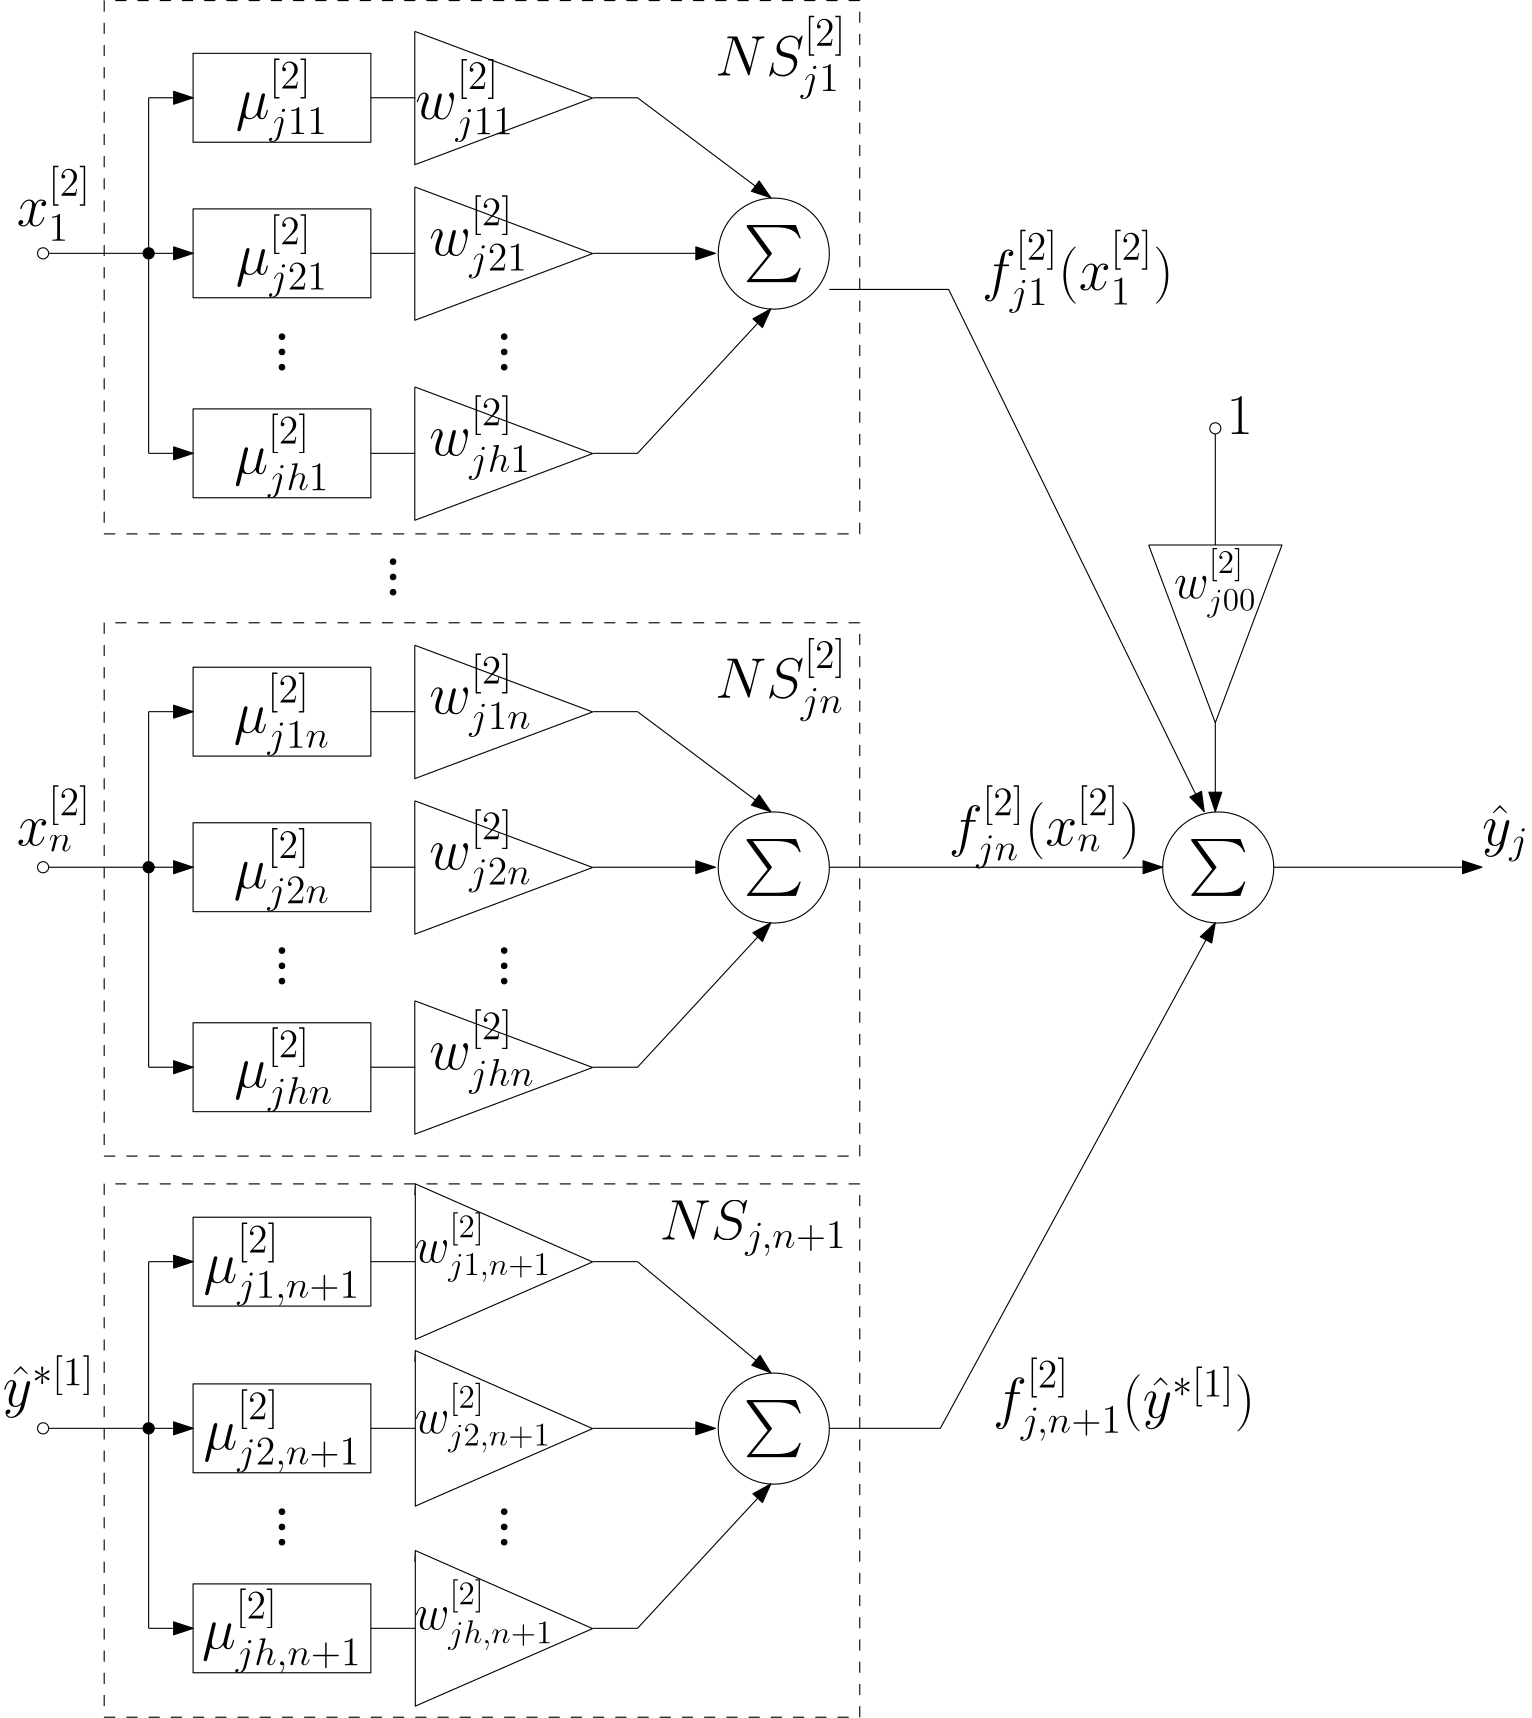 <?xml version="1.0"?>
<!DOCTYPE ipe SYSTEM "ipe.dtd">
<ipe version="70107" creator="Ipe 7.2.2">
<info created="D:20160307125131" modified="D:20160307135721" title="4"/>
<preamble>%%BeginIpePreamble
  \usepackage{amsfonts}
  \newcommand{\R}{\mathbb{R}}
  %%EndIpePreamble</preamble>
<ipestyle name="basic">
<symbol name="arrow/arc(spx)">
<path stroke="sym-stroke" fill="sym-stroke" pen="sym-pen">
0 0 m
-1 0.333 l
-1 -0.333 l
h
</path>
</symbol>
<symbol name="arrow/farc(spx)">
<path stroke="sym-stroke" fill="white" pen="sym-pen">
0 0 m
-1 0.333 l
-1 -0.333 l
h
</path>
</symbol>
<symbol name="arrow/ptarc(spx)">
<path stroke="sym-stroke" fill="sym-stroke" pen="sym-pen">
0 0 m
-1 0.333 l
-0.8 0 l
-1 -0.333 l
h
</path>
</symbol>
<symbol name="arrow/fptarc(spx)">
<path stroke="sym-stroke" fill="white" pen="sym-pen">
0 0 m
-1 0.333 l
-0.8 0 l
-1 -0.333 l
h
</path>
</symbol>
<symbol name="mark/circle(sx)" transformations="translations">
<path fill="sym-stroke">
0.6 0 0 0.6 0 0 e
0.4 0 0 0.4 0 0 e
</path>
</symbol>
<symbol name="mark/disk(sx)" transformations="translations">
<path fill="sym-stroke">
0.6 0 0 0.6 0 0 e
</path>
</symbol>
<symbol name="mark/fdisk(sfx)" transformations="translations">
<group>
<path fill="sym-fill">
0.5 0 0 0.5 0 0 e
</path>
<path fill="sym-stroke" fillrule="eofill">
0.6 0 0 0.6 0 0 e
0.4 0 0 0.4 0 0 e
</path>
</group>
</symbol>
<symbol name="mark/box(sx)" transformations="translations">
<path fill="sym-stroke" fillrule="eofill">
-0.6 -0.6 m
0.6 -0.6 l
0.6 0.6 l
-0.6 0.6 l
h
-0.4 -0.4 m
0.4 -0.4 l
0.4 0.4 l
-0.4 0.4 l
h
</path>
</symbol>
<symbol name="mark/square(sx)" transformations="translations">
<path fill="sym-stroke">
-0.6 -0.6 m
0.6 -0.6 l
0.6 0.6 l
-0.6 0.6 l
h
</path>
</symbol>
<symbol name="mark/fsquare(sfx)" transformations="translations">
<group>
<path fill="sym-fill">
-0.5 -0.5 m
0.5 -0.5 l
0.5 0.5 l
-0.5 0.5 l
h
</path>
<path fill="sym-stroke" fillrule="eofill">
-0.6 -0.6 m
0.6 -0.6 l
0.6 0.6 l
-0.6 0.6 l
h
-0.4 -0.4 m
0.4 -0.4 l
0.4 0.4 l
-0.4 0.4 l
h
</path>
</group>
</symbol>
<symbol name="mark/cross(sx)" transformations="translations">
<group>
<path fill="sym-stroke">
-0.43 -0.57 m
0.57 0.43 l
0.43 0.57 l
-0.57 -0.43 l
h
</path>
<path fill="sym-stroke">
-0.43 0.57 m
0.57 -0.43 l
0.43 -0.57 l
-0.57 0.43 l
h
</path>
</group>
</symbol>
<symbol name="arrow/fnormal(spx)">
<path stroke="sym-stroke" fill="white" pen="sym-pen">
0 0 m
-1 0.333 l
-1 -0.333 l
h
</path>
</symbol>
<symbol name="arrow/pointed(spx)">
<path stroke="sym-stroke" fill="sym-stroke" pen="sym-pen">
0 0 m
-1 0.333 l
-0.8 0 l
-1 -0.333 l
h
</path>
</symbol>
<symbol name="arrow/fpointed(spx)">
<path stroke="sym-stroke" fill="white" pen="sym-pen">
0 0 m
-1 0.333 l
-0.8 0 l
-1 -0.333 l
h
</path>
</symbol>
<symbol name="arrow/linear(spx)">
<path stroke="sym-stroke" pen="sym-pen">
-1 0.333 m
0 0 l
-1 -0.333 l
</path>
</symbol>
<symbol name="arrow/fdouble(spx)">
<path stroke="sym-stroke" fill="white" pen="sym-pen">
0 0 m
-1 0.333 l
-1 -0.333 l
h
-1 0 m
-2 0.333 l
-2 -0.333 l
h
</path>
</symbol>
<symbol name="arrow/double(spx)">
<path stroke="sym-stroke" fill="sym-stroke" pen="sym-pen">
0 0 m
-1 0.333 l
-1 -0.333 l
h
-1 0 m
-2 0.333 l
-2 -0.333 l
h
</path>
</symbol>
<pen name="heavier" value="0.8"/>
<pen name="fat" value="1.2"/>
<pen name="ultrafat" value="2"/>
<symbolsize name="large" value="5"/>
<symbolsize name="small" value="2"/>
<symbolsize name="tiny" value="1.1"/>
<arrowsize name="large" value="10"/>
<arrowsize name="small" value="5"/>
<arrowsize name="tiny" value="3"/>
<color name="red" value="1 0 0"/>
<color name="green" value="0 1 0"/>
<color name="blue" value="0 0 1"/>
<color name="yellow" value="1 1 0"/>
<color name="orange" value="1 0.647 0"/>
<color name="gold" value="1 0.843 0"/>
<color name="purple" value="0.627 0.125 0.941"/>
<color name="gray" value="0.745"/>
<color name="brown" value="0.647 0.165 0.165"/>
<color name="navy" value="0 0 0.502"/>
<color name="pink" value="1 0.753 0.796"/>
<color name="seagreen" value="0.18 0.545 0.341"/>
<color name="turquoise" value="0.251 0.878 0.816"/>
<color name="violet" value="0.933 0.51 0.933"/>
<color name="darkblue" value="0 0 0.545"/>
<color name="darkcyan" value="0 0.545 0.545"/>
<color name="darkgray" value="0.663"/>
<color name="darkgreen" value="0 0.392 0"/>
<color name="darkmagenta" value="0.545 0 0.545"/>
<color name="darkorange" value="1 0.549 0"/>
<color name="darkred" value="0.545 0 0"/>
<color name="lightblue" value="0.678 0.847 0.902"/>
<color name="lightcyan" value="0.878 1 1"/>
<color name="lightgray" value="0.827"/>
<color name="lightgreen" value="0.565 0.933 0.565"/>
<color name="lightyellow" value="1 1 0.878"/>
<dashstyle name="dashed" value="[4] 0"/>
<dashstyle name="dotted" value="[1 3] 0"/>
<dashstyle name="dash dotted" value="[4 2 1 2] 0"/>
<dashstyle name="dash dot dotted" value="[4 2 1 2 1 2] 0"/>
<textsize name="large" value="\large"/>
<textsize name="Large" value="\Large"/>
<textsize name="LARGE" value="\LARGE"/>
<textsize name="huge" value="\huge"/>
<textsize name="Huge" value="\Huge"/>
<textsize name="small" value="\small"/>
<textsize name="footnote" value="\footnotesize"/>
<textsize name="tiny" value="\tiny"/>
<textstyle name="center" begin="\begin{center}" end="\end{center}"/>
<textstyle name="itemize" begin="\begin{itemize}" end="\end{itemize}"/>
<textstyle name="item" begin="\begin{itemize}\item{}" end="\end{itemize}"/>
<gridsize name="4 pts" value="4"/>
<gridsize name="8 pts (~3 mm)" value="8"/>
<gridsize name="16 pts (~6 mm)" value="16"/>
<gridsize name="32 pts (~12 mm)" value="32"/>
<gridsize name="10 pts (~3.5 mm)" value="10"/>
<gridsize name="20 pts (~7 mm)" value="20"/>
<gridsize name="14 pts (~5 mm)" value="14"/>
<gridsize name="28 pts (~10 mm)" value="28"/>
<gridsize name="56 pts (~20 mm)" value="56"/>
<anglesize name="90 deg" value="90"/>
<anglesize name="60 deg" value="60"/>
<anglesize name="45 deg" value="45"/>
<anglesize name="30 deg" value="30"/>
<anglesize name="22.5 deg" value="22.5"/>
<opacity name="10%" value="0.1"/>
<opacity name="30%" value="0.3"/>
<opacity name="50%" value="0.5"/>
<opacity name="75%" value="0.75"/>
<tiling name="falling" angle="-60" step="4" width="1"/>
<tiling name="rising" angle="30" step="4" width="1"/>
</ipestyle>
<page>
<layer name="alpha"/>
<view layers="alpha" active="alpha"/>
<text layer="alpha" matrix="1 0 0 1 -156 -231" transformations="translations" pos="420 808" stroke="black" type="label" width="47.331" height="21.457" depth="8.39" valign="baseline" size="huge">$NS_{jn}^{[2]}$</text>
<path matrix="1 0 0 1 -10 -228" stroke="black">
2 0 0 2 32 744 e
</path>
<text matrix="1 0 0 1 -7.5095 -236" transformations="translations" pos="20 760" stroke="black" type="label" width="26.823" height="21.469" depth="2.36" valign="baseline" size="huge">${x}_n^{[2]}$</text>
<path matrix="1 0 0 1 12 -212" stroke="black" arrow="normal/normal">
48 784 m
64 784 l
</path>
<path matrix="1 0 0 1 12 -212" stroke="black" arrow="normal/normal">
48 656 m
64 656 l
</path>
<path matrix="1 0 0 1 12 -212" stroke="black" arrow="normal/normal">
12 728 m
64 728 l
</path>
<path matrix="1 0 0 1 12 -212" stroke="black">
48 784 m
48 656 l
48 656 l
</path>
<path matrix="1 0 0 1 12 -212" stroke="black" fill="black">
2 0 0 2 48 728 e
</path>
<path matrix="1 0 0 1 12 -212" stroke="black" dash="dashed">
32 816 m
32 624 l
304 624 l
304 816 l
h
</path>
<group matrix="1 0 0 1 12 -214">
<path matrix="1 0 0 1 80 -4" stroke="black" fill="black">
1 0 0 1 16 704 e
</path>
<path matrix="1 0 0 1 80 -9.5" stroke="black" fill="black">
1 0 0 1 16 704 e
</path>
<path matrix="1 0 0 1 80 -15" stroke="black" fill="black">
1 0 0 1 16 704 e
</path>
</group>
<group matrix="1 0 0 1 92 -214">
<path matrix="1 0 0 1 80 -4" stroke="black" fill="black">
1 0 0 1 16 704 e
</path>
<path matrix="1 0 0 1 80 -9.5" stroke="black" fill="black">
1 0 0 1 16 704 e
</path>
<path matrix="1 0 0 1 80 -15" stroke="black" fill="black">
1 0 0 1 16 704 e
</path>
</group>
<path matrix="1 0 0 1 44 -244" stroke="black">
96 816 m
112 816 l
</path>
<path matrix="1 0 0 1 44 -300" stroke="black">
96 816 m
112 816 l
</path>
<path matrix="1 0 0 1 44 -372" stroke="black">
96 816 m
112 816 l
</path>
<path matrix="0.666667 0 0 0.75 70.48 -84.097" stroke="black">
128 832 m
128 768 l
224 800 l
128 832 l
128 832 l
</path>
<text matrix="1 0 0 1 -47 -300.6" transformations="translations" pos="208 816" stroke="black" type="label" width="36.988" height="21.457" depth="8.39" valign="baseline" size="huge">$w_{j2n}^{[2]}$</text>
<path matrix="1 0 0 1 44 -212" fill="white" arrow="normal/normal">
176 728 m
224 728 l
</path>
<path matrix="0.666667 0 0 0.75 70.48 -156.097" stroke="black">
128 832 m
128 768 l
224 800 l
128 832 l
128 832 l
</path>
<text matrix="1 0 0 1 -47 -372.6" transformations="translations" pos="208 816" stroke="black" type="label" width="38.051" height="21.454" depth="8.95" valign="baseline" size="huge">$w_{jhn}^{[2]}$</text>
<text matrix="1 0 0 1 50.1465 -225.258" transformations="translations" pos="224 736" stroke="black" type="label" width="21.81" height="15.493" depth="5.17" valign="baseline" size="huge">$\sum$</text>
<path matrix="1 0 0 1 77.0515 -284.097" stroke="black">
20 0 0 20 208 800 e
</path>
<path matrix="1 0 0 1 12 -212" stroke="black" arrow="normal/normal">
208 728 m
252 728 l
</path>
<path matrix="1 0 0 1 12 -212" stroke="black" arrow="normal/normal">
208 784 m
224 784 l
272 748 l
</path>
<path matrix="1 0 0 1 12 -212" stroke="black" arrow="normal/normal">
208 656 m
224 656 l
272 708 l
</path>
<group matrix="1 0 0 1 52 -74">
<path matrix="1 0 0 1 80 -4" stroke="black" fill="black">
1 0 0 1 16 704 e
</path>
<path matrix="1 0 0 1 80 -9.5" stroke="black" fill="black">
1 0 0 1 16 704 e
</path>
<path matrix="1 0 0 1 80 -15" stroke="black" fill="black">
1 0 0 1 16 704 e
</path>
</group>
<text matrix="1 0 0 1 -176 -426" transformations="translations" pos="420 808" stroke="black" type="label" width="67.375" height="14.118" depth="5.89" valign="baseline" size="huge">$NS_{j,n+1}$</text>
<text matrix="1 0 0 1 -156 -7" transformations="translations" pos="420 808" stroke="black" type="label" width="47.331" height="21.457" depth="8.39" valign="baseline" size="huge">$NS_{j1}^{[2]}$</text>
<text matrix="1 0 0 1 210.147 -225.258" transformations="translations" pos="224 736" stroke="black" type="label" width="21.81" height="15.493" depth="5.17" valign="baseline" size="huge">$\sum$</text>
<path matrix="1 0 0 1 237.052 -284.097" stroke="black">
20 0 0 20 208 800 e
</path>
<path matrix="1 0 0 1 13 -4" stroke="black" arrow="normal/normal">
292 520 m
412 520 l
</path>
<text matrix="1 0 0 1 12 -4" transformations="translations" pos="372 572" stroke="black" type="label" width="0" height="0" depth="0" valign="baseline" size="Large"></text>
<text matrix="1 0 0 1 -52 -24" transformations="translations" pos="400 548" stroke="black" type="label" width="68.961" height="21.457" depth="8.39" valign="baseline" size="huge">$f_{jn}^{[2]}({x}_n^{[2]})$</text>
<path matrix="1 0 0 1 12 -4" stroke="black" arrow="normal/normal">
432 572 m
432 540 l
</path>
<path matrix="1 0 0 1 28 -14" stroke="black" fill="white">
2 0 0 2 416 688 e
</path>
<path matrix="1 0 0 1 -10 -7" stroke="black">
2 0 0 2 32 744 e
</path>
<text matrix="1 0 0 1 -7.5095 -13" transformations="translations" pos="20 760" stroke="black" type="label" width="26.823" height="21.457" depth="5.44" valign="baseline" size="huge">${x}_1^{[2]}$</text>
<path matrix="1 0 0 1 12 9" stroke="black" arrow="normal/normal">
48 784 m
64 784 l
</path>
<path matrix="1 0 0 1 12 9" stroke="black" arrow="normal/normal">
48 656 m
64 656 l
</path>
<path matrix="1 0 0 1 12 9" stroke="black" arrow="normal/normal">
12 728 m
64 728 l
</path>
<path matrix="1 0 0 1 12 9" stroke="black">
48 784 m
48 656 l
48 656 l
</path>
<path matrix="1 0 0 1 12 9" stroke="black" fill="black">
2 0 0 2 48 728 e
</path>
<path matrix="1 0 0 1 12 12" stroke="black" dash="dashed">
32 816 m
32 624 l
304 624 l
304 816 l
h
</path>
<group matrix="1 0 0 1 12 7">
<path matrix="1 0 0 1 80 -4" stroke="black" fill="black">
1 0 0 1 16 704 e
</path>
<path matrix="1 0 0 1 80 -9.5" stroke="black" fill="black">
1 0 0 1 16 704 e
</path>
<path matrix="1 0 0 1 80 -15" stroke="black" fill="black">
1 0 0 1 16 704 e
</path>
</group>
<group matrix="1 0 0 1 92 7">
<path matrix="1 0 0 1 80 -4" stroke="black" fill="black">
1 0 0 1 16 704 e
</path>
<path matrix="1 0 0 1 80 -9.5" stroke="black" fill="black">
1 0 0 1 16 704 e
</path>
<path matrix="1 0 0 1 80 -15" stroke="black" fill="black">
1 0 0 1 16 704 e
</path>
</group>
<path matrix="1 0 0 1 44 -23" stroke="black">
96 816 m
112 816 l
</path>
<path matrix="1 0 0 1 44 -79" stroke="black">
96 816 m
112 816 l
</path>
<path matrix="1 0 0 1 44 -151" stroke="black">
96 816 m
112 816 l
</path>
<path matrix="0.666667 0 0 0.75 70.48 136.903" stroke="black">
128 832 m
128 768 l
224 800 l
128 832 l
128 832 l
</path>
<text matrix="1 0 0 1 -47 -79.6" transformations="translations" pos="208 816" stroke="black" type="label" width="35.626" height="21.457" depth="8.39" valign="baseline" size="huge">$w_{j21}^{[2]}$</text>
<path matrix="1 0 0 1 44 9" fill="white" arrow="normal/normal">
176 728 m
224 728 l
</path>
<path matrix="0.666667 0 0 0.75 70.48 64.903" stroke="black">
128 832 m
128 768 l
224 800 l
128 832 l
128 832 l
</path>
<text matrix="1 0 0 1 -47 -151.6" transformations="translations" pos="208 816" stroke="black" type="label" width="36.689" height="21.454" depth="8.95" valign="baseline" size="huge">$w_{jh1}^{[2]}$</text>
<text matrix="1 0 0 1 50.1465 -4.2585" transformations="translations" pos="224 736" stroke="black" type="label" width="21.81" height="15.493" depth="5.17" valign="baseline" size="huge">$\sum$</text>
<path matrix="1 0 0 1 77.0515 -63.097" stroke="black">
20 0 0 20 208 800 e
</path>
<path matrix="1 0 0 1 12 9" stroke="black" arrow="normal/normal">
208 728 m
252 728 l
</path>
<path matrix="1 0 0 1 12 9" stroke="black" arrow="normal/normal">
208 784 m
224 784 l
272 748 l
</path>
<path matrix="1 0 0 1 12 9" stroke="black" arrow="normal/normal">
208 656 m
224 656 l
272 708 l
</path>
<path matrix="1 0 0 1 12 -4" stroke="black">
432 676 m
432 636 l
432 636 l
</path>
<text matrix="1 0 0 1 16 -16" transformations="translations" pos="432 688" stroke="black" type="label" width="9.476" height="13.319" depth="0" valign="baseline" size="huge">$1$</text>
<path matrix="1 0 0 1 12 -4" stroke="black" arrow="normal/normal">
293 728 m
336 728 l
428 540 l
</path>
<path matrix="1 0 0 1 -4 28" stroke="black" arrow="normal/normal">
309 286 m
349 286 l
448 468 l
</path>
<text matrix="1 0 0 1 -40 176" transformations="translations" pos="400 548" stroke="black" type="label" width="68.961" height="21.457" depth="8.39" valign="baseline" size="huge">$f_{j1}^{[2]}({x}_1^{[2]})$</text>
<text matrix="1 0 0 1 -36 -230" transformations="translations" pos="400 548" stroke="black" type="label" width="94.284" height="21.457" depth="8.39" valign="baseline" size="huge">$f_{j,n+1}^{[2]}(\hat{y}^{*[1]})$</text>
<path matrix="1 0 0 1 12 -4" stroke="black" arrow="normal/normal">
453 520 m
528 520 l
</path>
<text matrix="1 0 0 1 52 -12" transformations="translations" pos="488 536" stroke="black" type="label" width="16.982" height="14.349" depth="5.89" valign="baseline" size="huge">$\hat{y}_j$</text>
<text matrix="1 0 0 1 43.332 -30.3975" transformations="translations" pos="48 816" stroke="black" type="label" width="33.336" height="21.457" depth="8.39" valign="baseline" size="huge">$\mu_{j11}^{[2]}$</text>
<path matrix="1 0 0 1 44 -23" stroke="black">
32 832 m
32 800 l
96 800 l
96 832 l
h
</path>
<group matrix="1 0 0 1 -4 9">
<text matrix="1 0 0 1 47.332 -95.3975" transformations="translations" pos="48 816" stroke="black" type="label" width="33.336" height="21.457" depth="8.39" valign="baseline" size="huge">$\mu_{j21}^{[2]}$</text>
<path matrix="1 0 0 1 48 -88" stroke="black">
32 832 m
32 800 l
96 800 l
96 832 l
h
</path>
</group>
<group matrix="1 0 0 1 -4 9">
<text matrix="1 0 0 1 46.8005 -167.116" transformations="translations" pos="48 816" stroke="black" type="label" width="34.399" height="21.454" depth="8.95" valign="baseline" size="huge">$\mu_{jh1}^{[2]}$</text>
<path matrix="1 0 0 1 48 -160" stroke="black">
32 832 m
32 800 l
96 800 l
96 832 l
h
</path>
</group>
<path matrix="0.666667 0 0 0.75 70.48 192.903" stroke="black">
128 832 m
128 768 l
224 800 l
128 832 l
128 832 l
</path>
<text matrix="1 0 0 1 -41.9996 -30.4945" transformations="translations" pos="198 816" stroke="black" type="label" width="35.626" height="21.457" depth="8.39" valign="baseline" size="huge">$w_{j11}^{[2]}$</text>
<group matrix="1 0 0 1 -4 28">
<text matrix="1 0 0 1 46.651 -279.398" transformations="translations" pos="48 816" stroke="black" type="label" width="34.698" height="21.457" depth="8.39" valign="baseline" size="huge">$\mu_{j1n}^{[2]}$</text>
<path matrix="1 0 0 1 48 -272" stroke="black">
32 832 m
32 800 l
96 800 l
96 832 l
h
</path>
</group>
<group matrix="1 0 0 1 -4 28">
<text matrix="1 0 0 1 46.651 -335.397" transformations="translations" pos="48 816" stroke="black" type="label" width="34.698" height="21.457" depth="8.39" valign="baseline" size="huge">$\mu_{j2n}^{[2]}$</text>
<path matrix="1 0 0 1 48 -328" stroke="black">
32 832 m
32 800 l
96 800 l
96 832 l
h
</path>
</group>
<text matrix="1 0 0 1 42.8005 -379.116" transformations="translations" pos="48 816" stroke="black" type="label" width="35.761" height="21.454" depth="8.95" valign="baseline" size="huge">$\mu_{jhn}^{[2]}$</text>
<path matrix="1 0 0 1 44 -372" stroke="black">
32 832 m
32 800 l
96 800 l
96 832 l
h
</path>
<path matrix="0.666667 0 0 0.75 70.48 -28.097" stroke="black">
128 832 m
128 768 l
224 800 l
128 832 l
128 832 l
</path>
<text matrix="1 0 0 1 -47 -244.6" transformations="translations" pos="208 816" stroke="black" type="label" width="36.988" height="21.457" depth="8.39" valign="baseline" size="huge">$w_{j1n}^{[2]}$</text>
<path matrix="1 0 0 1 -10 -430" stroke="black">
2 0 0 2 32 744 e
</path>
<text matrix="1 0 0 1 -12.5095 -438" transformations="translations" pos="20 760" stroke="black" type="label" width="33.105" height="18.256" depth="4.02" valign="baseline" size="huge">$\hat{y}^{*[1]}$</text>
<path matrix="1 0 0 1 12 -410" stroke="black" arrow="normal/normal">
48 784 m
64 784 l
</path>
<path matrix="1 0 0 1 12 -414" stroke="black" arrow="normal/normal">
48 656 m
64 656 l
</path>
<path matrix="1 0 0 1 12 -414" stroke="black" arrow="normal/normal">
12 728 m
64 728 l
</path>
<path matrix="1 0 0 1 -4 50" stroke="black">
64 324 m
64 192 l
64 192 l
</path>
<path matrix="1 0 0 1 12 -414" stroke="black" fill="black">
2 0 0 2 48 728 e
</path>
<path matrix="1 0 0 1 12 -414" stroke="black" dash="dashed">
32 816 m
32 624 l
304 624 l
304 816 l
h
</path>
<group matrix="1 0 0 1 12 -416">
<path matrix="1 0 0 1 80 -4" stroke="black" fill="black">
1 0 0 1 16 704 e
</path>
<path matrix="1 0 0 1 80 -9.5" stroke="black" fill="black">
1 0 0 1 16 704 e
</path>
<path matrix="1 0 0 1 80 -15" stroke="black" fill="black">
1 0 0 1 16 704 e
</path>
</group>
<group matrix="1 0 0 1 92 -416">
<path matrix="1 0 0 1 80 -4" stroke="black" fill="black">
1 0 0 1 16 704 e
</path>
<path matrix="1 0 0 1 80 -9.5" stroke="black" fill="black">
1 0 0 1 16 704 e
</path>
<path matrix="1 0 0 1 80 -15" stroke="black" fill="black">
1 0 0 1 16 704 e
</path>
</group>
<path matrix="1 0 0 1 44 -442" stroke="black">
96 816 m
112 816 l
</path>
<path matrix="1 0 0 1 44 -502" stroke="black">
96 816 m
112 816 l
</path>
<path matrix="1 0 0 1 44 -574" stroke="black">
96 816 m
112 816 l
</path>
<text matrix="1 0 0 1 -52.1866 -503.543" transformations="translations" pos="208 816" stroke="black" type="label" width="49.113" height="17.882" depth="6.99" valign="baseline" size="LARGE">$w_{j2,n+1}^{[2]}$</text>
<path matrix="1 0 0 1 44 -414" fill="white" arrow="normal/normal">
176 728 m
224 728 l
</path>
<text matrix="1 0 0 1 -52.187 -574.208" transformations="translations" pos="208 816" stroke="black" type="label" width="49.999" height="17.876" depth="7.46" valign="baseline" size="LARGE">$w_{jh,n+1}^{[2]}$</text>
<text matrix="1 0 0 1 50.1465 -427.259" transformations="translations" pos="224 736" stroke="black" type="label" width="21.81" height="15.493" depth="5.17" valign="baseline" size="huge">$\sum$</text>
<path matrix="1 0 0 1 77.0515 -486.097" stroke="black">
20 0 0 20 208 800 e
</path>
<path matrix="1 0 0 1 12 -414" stroke="black" arrow="normal/normal">
208 728 m
252 728 l
</path>
<path matrix="1 0 0 1 -4 50" stroke="black" arrow="normal/normal">
224 324 m
240 324 l
288 284 l
</path>
<path matrix="1 0 0 1 12 -414" stroke="black" arrow="normal/normal">
208 656 m
224 656 l
272 708 l
</path>
<text matrix="1 0 0 1 31.7255 -449.397" transformations="translations" pos="48 816" stroke="black" type="label" width="56.549" height="21.457" depth="8.39" valign="baseline" size="huge">$\mu_{j1,n+1}^{[2]}$</text>
<path matrix="1 0 0 1 44 -442" stroke="black">
32 832 m
32 800 l
96 800 l
96 832 l
h
</path>
<text matrix="1 0 0 1 31.7255 -509.398" transformations="translations" pos="48 816" stroke="black" type="label" width="56.549" height="21.457" depth="8.39" valign="baseline" size="huge">$\mu_{j2,n+1}^{[2]}$</text>
<path matrix="1 0 0 1 44 -502" stroke="black">
32 832 m
32 800 l
96 800 l
96 832 l
h
</path>
<text matrix="1 0 0 1 31.194 -581.116" transformations="translations" pos="48 816" stroke="black" type="label" width="57.612" height="21.454" depth="8.95" valign="baseline" size="huge">$\mu_{jh,n+1}^{[2]}$</text>
<path matrix="1 0 0 1 44 -574" stroke="black">
32 832 m
32 800 l
96 800 l
96 832 l
h
</path>
<path matrix="1 0 0 1 -4 54" stroke="black">
160 348 m
160 292 l
223.813 319.903 l
160 348 l
159.813 343.903 l
</path>
<text matrix="1 0 0 1 -52.1866 -442.123" transformations="translations" pos="208 816" stroke="black" type="label" width="49.113" height="17.882" depth="6.99" valign="baseline" size="LARGE">$w_{j1,n+1}^{[2]}$</text>
<path matrix="1 0 0 1 -4 -6" stroke="black">
160 348 m
160 292 l
223.813 319.903 l
160 348 l
159.813 343.903 l
</path>
<path matrix="1 0 0 1 -4 -78" stroke="black">
160 348 m
160 292 l
223.813 319.903 l
160 348 l
159.813 343.903 l
</path>
<text matrix="1 0 0 1 -4 28" transformations="translations" pos="400 372" stroke="black" type="label" width="0" height="0" depth="0" valign="baseline">$$</text>
<text matrix="1 0 0 1 77.1155 -39" transformations="translations" pos="352 652" stroke="black" type="label" width="29.769" height="17.882" depth="6.99" valign="baseline" size="LARGE">$w_{j00}^{[2]}$</text>
<path matrix="1 0 0 1 84 8" stroke="black">
336 624 m
384 624 l
360 560 l
336 624 l
336 624 l
</path>
</page>
</ipe>
